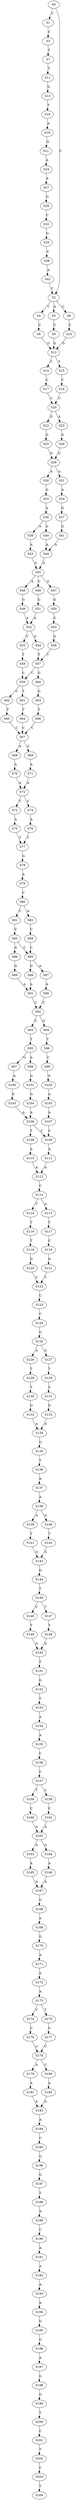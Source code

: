 strict digraph  {
	S0 -> S1 [ label = T ];
	S0 -> S2 [ label = C ];
	S1 -> S3 [ label = C ];
	S2 -> S4 [ label = T ];
	S2 -> S5 [ label = A ];
	S2 -> S6 [ label = C ];
	S3 -> S7 [ label = T ];
	S4 -> S8 [ label = C ];
	S5 -> S9 [ label = C ];
	S6 -> S10 [ label = C ];
	S7 -> S11 [ label = T ];
	S8 -> S12 [ label = G ];
	S9 -> S12 [ label = G ];
	S10 -> S12 [ label = G ];
	S11 -> S13 [ label = G ];
	S12 -> S14 [ label = C ];
	S12 -> S15 [ label = T ];
	S13 -> S16 [ label = T ];
	S14 -> S17 [ label = C ];
	S15 -> S18 [ label = C ];
	S16 -> S19 [ label = A ];
	S17 -> S20 [ label = C ];
	S18 -> S20 [ label = C ];
	S19 -> S21 [ label = G ];
	S20 -> S22 [ label = G ];
	S20 -> S23 [ label = A ];
	S21 -> S24 [ label = A ];
	S22 -> S25 [ label = G ];
	S23 -> S26 [ label = G ];
	S24 -> S27 [ label = A ];
	S25 -> S28 [ label = G ];
	S26 -> S28 [ label = G ];
	S27 -> S29 [ label = G ];
	S28 -> S30 [ label = A ];
	S28 -> S31 [ label = G ];
	S29 -> S32 [ label = C ];
	S30 -> S33 [ label = G ];
	S31 -> S34 [ label = A ];
	S32 -> S35 [ label = G ];
	S33 -> S36 [ label = A ];
	S34 -> S37 [ label = G ];
	S35 -> S38 [ label = C ];
	S36 -> S39 [ label = A ];
	S36 -> S40 [ label = G ];
	S37 -> S41 [ label = G ];
	S38 -> S42 [ label = A ];
	S39 -> S43 [ label = A ];
	S40 -> S44 [ label = A ];
	S41 -> S44 [ label = A ];
	S42 -> S2 [ label = C ];
	S43 -> S45 [ label = G ];
	S44 -> S45 [ label = G ];
	S45 -> S46 [ label = A ];
	S45 -> S47 [ label = G ];
	S45 -> S48 [ label = C ];
	S46 -> S49 [ label = G ];
	S47 -> S50 [ label = G ];
	S48 -> S51 [ label = G ];
	S49 -> S52 [ label = A ];
	S50 -> S53 [ label = C ];
	S51 -> S52 [ label = A ];
	S52 -> S54 [ label = G ];
	S52 -> S55 [ label = C ];
	S53 -> S56 [ label = G ];
	S54 -> S57 [ label = T ];
	S55 -> S58 [ label = T ];
	S56 -> S57 [ label = T ];
	S57 -> S59 [ label = C ];
	S57 -> S60 [ label = G ];
	S58 -> S59 [ label = C ];
	S59 -> S61 [ label = T ];
	S59 -> S62 [ label = C ];
	S60 -> S63 [ label = G ];
	S61 -> S64 [ label = T ];
	S62 -> S65 [ label = T ];
	S63 -> S66 [ label = T ];
	S64 -> S67 [ label = C ];
	S65 -> S67 [ label = C ];
	S66 -> S67 [ label = C ];
	S67 -> S68 [ label = A ];
	S67 -> S69 [ label = G ];
	S68 -> S70 [ label = A ];
	S69 -> S71 [ label = A ];
	S70 -> S72 [ label = A ];
	S71 -> S72 [ label = A ];
	S72 -> S73 [ label = T ];
	S72 -> S74 [ label = C ];
	S73 -> S75 [ label = A ];
	S74 -> S76 [ label = A ];
	S75 -> S77 [ label = T ];
	S76 -> S77 [ label = T ];
	S77 -> S78 [ label = G ];
	S78 -> S79 [ label = A ];
	S79 -> S80 [ label = C ];
	S80 -> S81 [ label = C ];
	S80 -> S82 [ label = A ];
	S81 -> S83 [ label = C ];
	S82 -> S84 [ label = C ];
	S83 -> S85 [ label = C ];
	S83 -> S86 [ label = G ];
	S84 -> S85 [ label = C ];
	S85 -> S87 [ label = A ];
	S85 -> S88 [ label = G ];
	S86 -> S89 [ label = G ];
	S87 -> S90 [ label = A ];
	S88 -> S91 [ label = A ];
	S89 -> S91 [ label = A ];
	S90 -> S92 [ label = C ];
	S91 -> S92 [ label = C ];
	S92 -> S93 [ label = C ];
	S92 -> S94 [ label = G ];
	S93 -> S95 [ label = T ];
	S94 -> S96 [ label = T ];
	S95 -> S97 [ label = G ];
	S95 -> S98 [ label = A ];
	S96 -> S99 [ label = C ];
	S97 -> S100 [ label = A ];
	S98 -> S101 [ label = G ];
	S99 -> S102 [ label = G ];
	S100 -> S103 [ label = G ];
	S101 -> S104 [ label = G ];
	S102 -> S105 [ label = A ];
	S103 -> S106 [ label = A ];
	S104 -> S106 [ label = A ];
	S105 -> S107 [ label = A ];
	S106 -> S108 [ label = T ];
	S106 -> S109 [ label = C ];
	S107 -> S109 [ label = C ];
	S108 -> S110 [ label = A ];
	S109 -> S111 [ label = A ];
	S110 -> S112 [ label = A ];
	S111 -> S112 [ label = A ];
	S112 -> S113 [ label = C ];
	S113 -> S114 [ label = T ];
	S113 -> S115 [ label = A ];
	S114 -> S116 [ label = T ];
	S115 -> S117 [ label = T ];
	S116 -> S118 [ label = T ];
	S117 -> S119 [ label = C ];
	S118 -> S120 [ label = G ];
	S119 -> S121 [ label = G ];
	S120 -> S122 [ label = C ];
	S121 -> S122 [ label = C ];
	S122 -> S123 [ label = C ];
	S123 -> S124 [ label = C ];
	S124 -> S125 [ label = G ];
	S125 -> S126 [ label = A ];
	S125 -> S127 [ label = G ];
	S126 -> S128 [ label = T ];
	S127 -> S129 [ label = T ];
	S128 -> S130 [ label = T ];
	S129 -> S131 [ label = C ];
	S130 -> S132 [ label = G ];
	S131 -> S133 [ label = G ];
	S132 -> S134 [ label = A ];
	S133 -> S134 [ label = A ];
	S134 -> S135 [ label = G ];
	S135 -> S136 [ label = T ];
	S136 -> S137 [ label = A ];
	S137 -> S138 [ label = A ];
	S138 -> S139 [ label = A ];
	S138 -> S140 [ label = G ];
	S139 -> S141 [ label = T ];
	S140 -> S142 [ label = T ];
	S141 -> S143 [ label = G ];
	S142 -> S143 [ label = G ];
	S143 -> S144 [ label = G ];
	S144 -> S145 [ label = T ];
	S145 -> S146 [ label = C ];
	S145 -> S147 [ label = T ];
	S146 -> S148 [ label = T ];
	S147 -> S149 [ label = T ];
	S148 -> S150 [ label = G ];
	S149 -> S150 [ label = G ];
	S150 -> S151 [ label = T ];
	S151 -> S152 [ label = G ];
	S152 -> S153 [ label = T ];
	S153 -> S154 [ label = A ];
	S154 -> S155 [ label = A ];
	S155 -> S156 [ label = C ];
	S156 -> S157 [ label = C ];
	S157 -> S158 [ label = T ];
	S157 -> S159 [ label = C ];
	S158 -> S160 [ label = C ];
	S159 -> S161 [ label = C ];
	S160 -> S162 [ label = A ];
	S161 -> S162 [ label = A ];
	S162 -> S163 [ label = A ];
	S162 -> S164 [ label = G ];
	S163 -> S165 [ label = A ];
	S164 -> S166 [ label = A ];
	S165 -> S167 [ label = A ];
	S166 -> S167 [ label = A ];
	S167 -> S168 [ label = G ];
	S168 -> S169 [ label = A ];
	S169 -> S170 [ label = G ];
	S170 -> S171 [ label = A ];
	S171 -> S172 [ label = A ];
	S172 -> S173 [ label = A ];
	S173 -> S174 [ label = C ];
	S173 -> S175 [ label = T ];
	S174 -> S176 [ label = C ];
	S175 -> S177 [ label = C ];
	S176 -> S178 [ label = C ];
	S177 -> S178 [ label = C ];
	S178 -> S179 [ label = A ];
	S178 -> S180 [ label = C ];
	S179 -> S181 [ label = A ];
	S180 -> S182 [ label = A ];
	S181 -> S183 [ label = A ];
	S182 -> S183 [ label = A ];
	S183 -> S184 [ label = A ];
	S184 -> S185 [ label = C ];
	S185 -> S186 [ label = G ];
	S186 -> S187 [ label = G ];
	S187 -> S188 [ label = T ];
	S188 -> S189 [ label = A ];
	S189 -> S190 [ label = C ];
	S190 -> S191 [ label = A ];
	S191 -> S192 [ label = A ];
	S192 -> S193 [ label = A ];
	S193 -> S194 [ label = A ];
	S194 -> S195 [ label = G ];
	S195 -> S196 [ label = G ];
	S196 -> S197 [ label = A ];
	S197 -> S198 [ label = G ];
	S198 -> S199 [ label = G ];
	S199 -> S200 [ label = T ];
	S200 -> S201 [ label = C ];
	S201 -> S202 [ label = T ];
	S202 -> S203 [ label = C ];
	S203 -> S204 [ label = T ];
}
